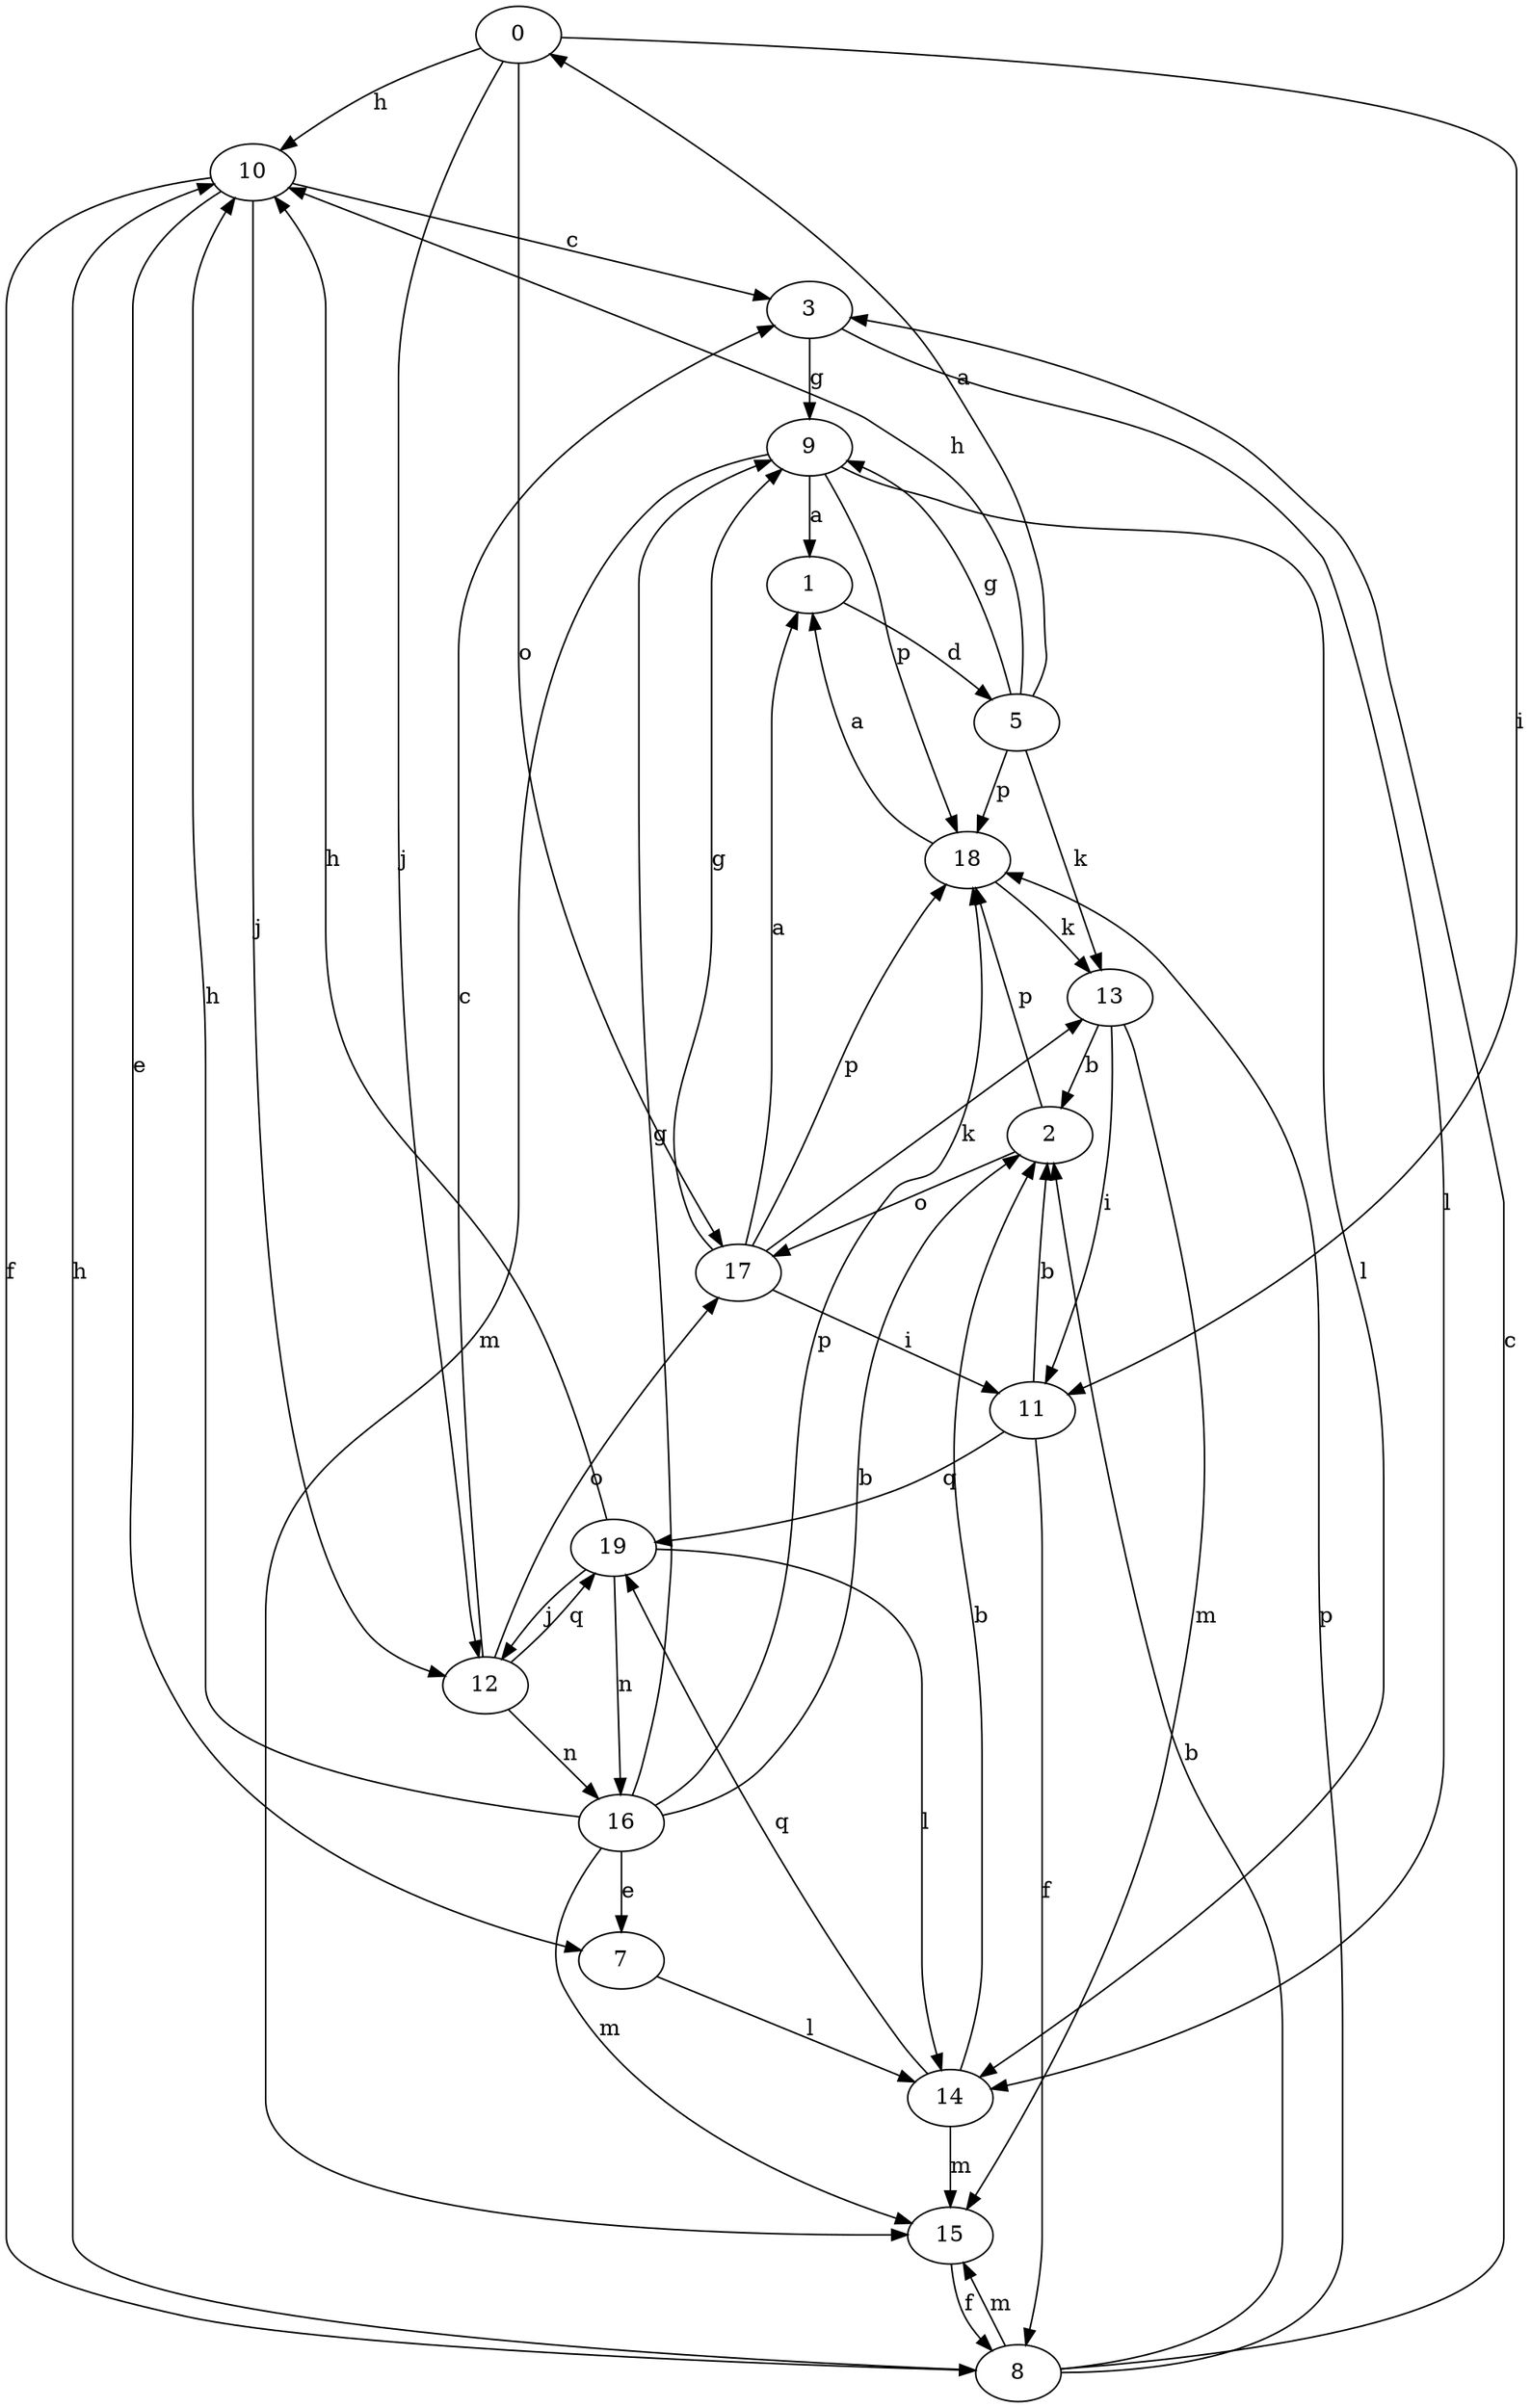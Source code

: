 strict digraph  {
0;
1;
2;
3;
5;
7;
8;
9;
10;
11;
12;
13;
14;
15;
16;
17;
18;
19;
0 -> 10  [label=h];
0 -> 11  [label=i];
0 -> 12  [label=j];
0 -> 17  [label=o];
1 -> 5  [label=d];
2 -> 17  [label=o];
2 -> 18  [label=p];
3 -> 9  [label=g];
3 -> 14  [label=l];
5 -> 0  [label=a];
5 -> 9  [label=g];
5 -> 10  [label=h];
5 -> 13  [label=k];
5 -> 18  [label=p];
7 -> 14  [label=l];
8 -> 2  [label=b];
8 -> 3  [label=c];
8 -> 10  [label=h];
8 -> 15  [label=m];
8 -> 18  [label=p];
9 -> 1  [label=a];
9 -> 14  [label=l];
9 -> 15  [label=m];
9 -> 18  [label=p];
10 -> 3  [label=c];
10 -> 7  [label=e];
10 -> 8  [label=f];
10 -> 12  [label=j];
11 -> 2  [label=b];
11 -> 8  [label=f];
11 -> 19  [label=q];
12 -> 3  [label=c];
12 -> 16  [label=n];
12 -> 17  [label=o];
12 -> 19  [label=q];
13 -> 2  [label=b];
13 -> 11  [label=i];
13 -> 15  [label=m];
14 -> 2  [label=b];
14 -> 15  [label=m];
14 -> 19  [label=q];
15 -> 8  [label=f];
16 -> 2  [label=b];
16 -> 7  [label=e];
16 -> 9  [label=g];
16 -> 10  [label=h];
16 -> 15  [label=m];
16 -> 18  [label=p];
17 -> 1  [label=a];
17 -> 9  [label=g];
17 -> 11  [label=i];
17 -> 13  [label=k];
17 -> 18  [label=p];
18 -> 1  [label=a];
18 -> 13  [label=k];
19 -> 10  [label=h];
19 -> 12  [label=j];
19 -> 14  [label=l];
19 -> 16  [label=n];
}
